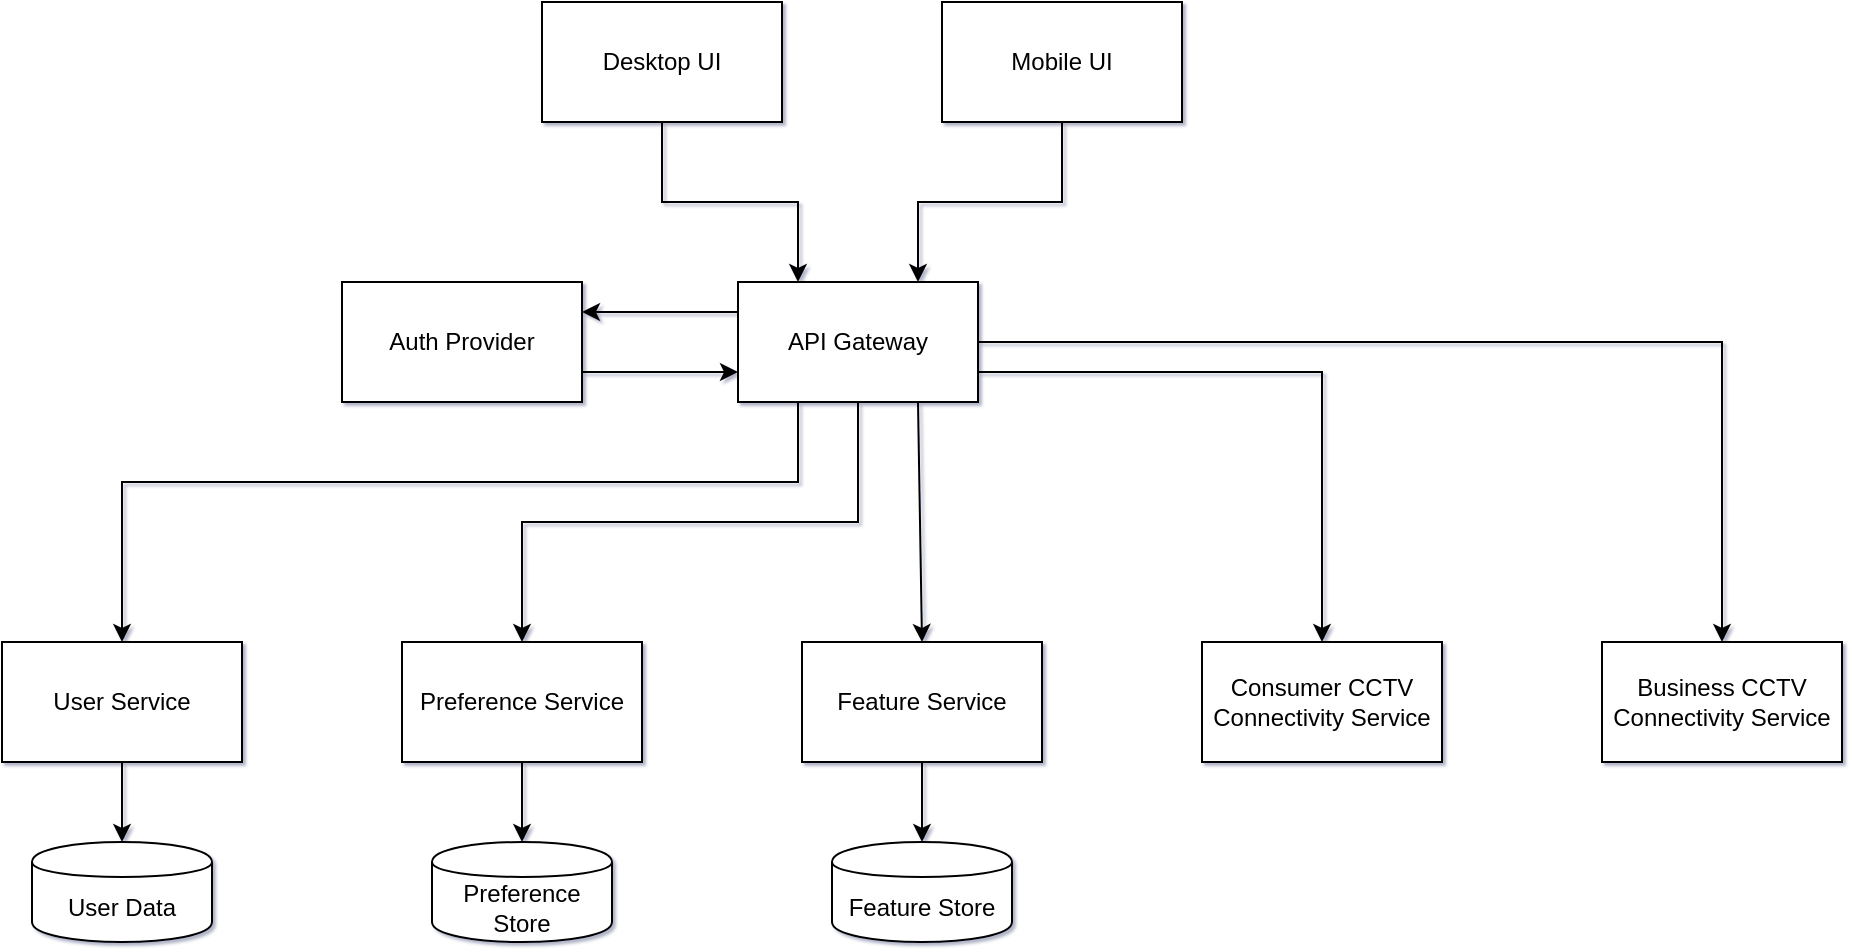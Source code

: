 <mxfile version="14.4.4" type="github" pages="2">
  <diagram id="vnQc-Ibh3bxFLK3tPflv" name="Architecture">
    <mxGraphModel dx="868" dy="492" grid="1" gridSize="10" guides="1" tooltips="1" connect="1" arrows="1" fold="1" page="1" pageScale="1" pageWidth="850" pageHeight="1100" background="none" math="0" shadow="1">
      <root>
        <mxCell id="0" />
        <mxCell id="1" parent="0" />
        <mxCell id="9rL7f96wD4QYRrFU4fa1-5" value="" style="edgeStyle=orthogonalEdgeStyle;rounded=0;orthogonalLoop=1;jettySize=auto;html=1;entryX=0.25;entryY=0;entryDx=0;entryDy=0;" edge="1" parent="1" source="9rL7f96wD4QYRrFU4fa1-1" target="9rL7f96wD4QYRrFU4fa1-4">
          <mxGeometry relative="1" as="geometry" />
        </mxCell>
        <mxCell id="9rL7f96wD4QYRrFU4fa1-1" value="Desktop UI" style="rounded=0;whiteSpace=wrap;html=1;" vertex="1" parent="1">
          <mxGeometry x="360" y="230" width="120" height="60" as="geometry" />
        </mxCell>
        <mxCell id="9rL7f96wD4QYRrFU4fa1-9" value="" style="edgeStyle=orthogonalEdgeStyle;rounded=0;orthogonalLoop=1;jettySize=auto;html=1;entryX=0.75;entryY=0;entryDx=0;entryDy=0;" edge="1" parent="1" source="9rL7f96wD4QYRrFU4fa1-2" target="9rL7f96wD4QYRrFU4fa1-4">
          <mxGeometry relative="1" as="geometry">
            <mxPoint x="620" y="370" as="targetPoint" />
          </mxGeometry>
        </mxCell>
        <mxCell id="9rL7f96wD4QYRrFU4fa1-2" value="Mobile UI" style="whiteSpace=wrap;html=1;rounded=0;" vertex="1" parent="1">
          <mxGeometry x="560" y="230" width="120" height="60" as="geometry" />
        </mxCell>
        <mxCell id="9rL7f96wD4QYRrFU4fa1-11" value="" style="edgeStyle=orthogonalEdgeStyle;rounded=0;orthogonalLoop=1;jettySize=auto;html=1;entryX=1;entryY=0.25;entryDx=0;entryDy=0;exitX=0;exitY=0.25;exitDx=0;exitDy=0;" edge="1" parent="1" source="9rL7f96wD4QYRrFU4fa1-4" target="9rL7f96wD4QYRrFU4fa1-10">
          <mxGeometry relative="1" as="geometry" />
        </mxCell>
        <mxCell id="9rL7f96wD4QYRrFU4fa1-14" value="" style="edgeStyle=orthogonalEdgeStyle;rounded=0;orthogonalLoop=1;jettySize=auto;html=1;exitX=0.25;exitY=1;exitDx=0;exitDy=0;" edge="1" parent="1" source="9rL7f96wD4QYRrFU4fa1-4" target="9rL7f96wD4QYRrFU4fa1-13">
          <mxGeometry relative="1" as="geometry">
            <Array as="points">
              <mxPoint x="488" y="470" />
              <mxPoint x="150" y="470" />
            </Array>
          </mxGeometry>
        </mxCell>
        <mxCell id="9rL7f96wD4QYRrFU4fa1-18" value="" style="edgeStyle=orthogonalEdgeStyle;rounded=0;orthogonalLoop=1;jettySize=auto;html=1;exitX=0.5;exitY=1;exitDx=0;exitDy=0;entryX=0.5;entryY=0;entryDx=0;entryDy=0;" edge="1" parent="1" source="9rL7f96wD4QYRrFU4fa1-4" target="9rL7f96wD4QYRrFU4fa1-17">
          <mxGeometry relative="1" as="geometry">
            <Array as="points">
              <mxPoint x="518" y="490" />
              <mxPoint x="350" y="490" />
            </Array>
          </mxGeometry>
        </mxCell>
        <mxCell id="9rL7f96wD4QYRrFU4fa1-4" value="API Gateway" style="whiteSpace=wrap;html=1;rounded=0;" vertex="1" parent="1">
          <mxGeometry x="458" y="370" width="120" height="60" as="geometry" />
        </mxCell>
        <mxCell id="9rL7f96wD4QYRrFU4fa1-10" value="Auth Provider" style="whiteSpace=wrap;html=1;rounded=0;" vertex="1" parent="1">
          <mxGeometry x="260" y="370" width="120" height="60" as="geometry" />
        </mxCell>
        <mxCell id="9rL7f96wD4QYRrFU4fa1-12" value="" style="endArrow=classic;html=1;exitX=1;exitY=0.75;exitDx=0;exitDy=0;entryX=0;entryY=0.75;entryDx=0;entryDy=0;" edge="1" parent="1" source="9rL7f96wD4QYRrFU4fa1-10" target="9rL7f96wD4QYRrFU4fa1-4">
          <mxGeometry width="50" height="50" relative="1" as="geometry">
            <mxPoint x="400" y="480" as="sourcePoint" />
            <mxPoint x="450" y="430" as="targetPoint" />
          </mxGeometry>
        </mxCell>
        <mxCell id="9rL7f96wD4QYRrFU4fa1-16" value="" style="edgeStyle=orthogonalEdgeStyle;rounded=0;orthogonalLoop=1;jettySize=auto;html=1;" edge="1" parent="1" source="9rL7f96wD4QYRrFU4fa1-13" target="9rL7f96wD4QYRrFU4fa1-15">
          <mxGeometry relative="1" as="geometry" />
        </mxCell>
        <mxCell id="9rL7f96wD4QYRrFU4fa1-13" value="User Service" style="whiteSpace=wrap;html=1;rounded=0;" vertex="1" parent="1">
          <mxGeometry x="90" y="550" width="120" height="60" as="geometry" />
        </mxCell>
        <mxCell id="9rL7f96wD4QYRrFU4fa1-15" value="User Data" style="shape=cylinder;whiteSpace=wrap;html=1;boundedLbl=1;backgroundOutline=1;rounded=0;" vertex="1" parent="1">
          <mxGeometry x="105" y="650" width="90" height="50" as="geometry" />
        </mxCell>
        <mxCell id="9rL7f96wD4QYRrFU4fa1-20" value="" style="edgeStyle=orthogonalEdgeStyle;rounded=0;orthogonalLoop=1;jettySize=auto;html=1;entryX=0.5;entryY=0;entryDx=0;entryDy=0;" edge="1" parent="1" source="9rL7f96wD4QYRrFU4fa1-17" target="9rL7f96wD4QYRrFU4fa1-21">
          <mxGeometry relative="1" as="geometry">
            <mxPoint x="370" y="650" as="targetPoint" />
          </mxGeometry>
        </mxCell>
        <mxCell id="9rL7f96wD4QYRrFU4fa1-17" value="Preference Service" style="whiteSpace=wrap;html=1;rounded=0;" vertex="1" parent="1">
          <mxGeometry x="290" y="550" width="120" height="60" as="geometry" />
        </mxCell>
        <mxCell id="9rL7f96wD4QYRrFU4fa1-21" value="Preference Store" style="shape=cylinder;whiteSpace=wrap;html=1;boundedLbl=1;backgroundOutline=1;rounded=0;" vertex="1" parent="1">
          <mxGeometry x="305" y="650" width="90" height="50" as="geometry" />
        </mxCell>
        <mxCell id="9rL7f96wD4QYRrFU4fa1-22" value="Feature Service" style="whiteSpace=wrap;html=1;rounded=0;" vertex="1" parent="1">
          <mxGeometry x="490" y="550" width="120" height="60" as="geometry" />
        </mxCell>
        <mxCell id="9rL7f96wD4QYRrFU4fa1-23" value="Feature Store" style="shape=cylinder;whiteSpace=wrap;html=1;boundedLbl=1;backgroundOutline=1;rounded=0;" vertex="1" parent="1">
          <mxGeometry x="505" y="650" width="90" height="50" as="geometry" />
        </mxCell>
        <mxCell id="9rL7f96wD4QYRrFU4fa1-24" value="" style="endArrow=classic;html=1;entryX=0.5;entryY=0;entryDx=0;entryDy=0;exitX=0.5;exitY=1;exitDx=0;exitDy=0;" edge="1" parent="1" source="9rL7f96wD4QYRrFU4fa1-22" target="9rL7f96wD4QYRrFU4fa1-23">
          <mxGeometry width="50" height="50" relative="1" as="geometry">
            <mxPoint x="400" y="580" as="sourcePoint" />
            <mxPoint x="450" y="530" as="targetPoint" />
          </mxGeometry>
        </mxCell>
        <mxCell id="9rL7f96wD4QYRrFU4fa1-25" value="" style="endArrow=classic;html=1;entryX=0.5;entryY=0;entryDx=0;entryDy=0;exitX=0.75;exitY=1;exitDx=0;exitDy=0;" edge="1" parent="1" source="9rL7f96wD4QYRrFU4fa1-4" target="9rL7f96wD4QYRrFU4fa1-22">
          <mxGeometry width="50" height="50" relative="1" as="geometry">
            <mxPoint x="400" y="580" as="sourcePoint" />
            <mxPoint x="450" y="530" as="targetPoint" />
            <Array as="points" />
          </mxGeometry>
        </mxCell>
        <mxCell id="9rL7f96wD4QYRrFU4fa1-26" value="Consumer CCTV Connectivity Service" style="whiteSpace=wrap;html=1;rounded=0;" vertex="1" parent="1">
          <mxGeometry x="690" y="550" width="120" height="60" as="geometry" />
        </mxCell>
        <mxCell id="9rL7f96wD4QYRrFU4fa1-27" value="" style="endArrow=classic;html=1;entryX=0.5;entryY=0;entryDx=0;entryDy=0;exitX=1;exitY=0.75;exitDx=0;exitDy=0;rounded=0;" edge="1" parent="1" source="9rL7f96wD4QYRrFU4fa1-4" target="9rL7f96wD4QYRrFU4fa1-26">
          <mxGeometry width="50" height="50" relative="1" as="geometry">
            <mxPoint x="578" y="440" as="sourcePoint" />
            <mxPoint x="670" y="520" as="targetPoint" />
            <Array as="points">
              <mxPoint x="750" y="415" />
            </Array>
          </mxGeometry>
        </mxCell>
        <mxCell id="9rL7f96wD4QYRrFU4fa1-28" value="Business CCTV Connectivity Service" style="whiteSpace=wrap;html=1;rounded=0;" vertex="1" parent="1">
          <mxGeometry x="890" y="550" width="120" height="60" as="geometry" />
        </mxCell>
        <mxCell id="9rL7f96wD4QYRrFU4fa1-29" value="" style="endArrow=classic;html=1;entryX=0.5;entryY=0;entryDx=0;entryDy=0;exitX=1;exitY=0.5;exitDx=0;exitDy=0;rounded=0;" edge="1" parent="1" source="9rL7f96wD4QYRrFU4fa1-4" target="9rL7f96wD4QYRrFU4fa1-28">
          <mxGeometry width="50" height="50" relative="1" as="geometry">
            <mxPoint x="630" y="570" as="sourcePoint" />
            <mxPoint x="680" y="520" as="targetPoint" />
            <Array as="points">
              <mxPoint x="950" y="400" />
            </Array>
          </mxGeometry>
        </mxCell>
      </root>
    </mxGraphModel>
  </diagram>
  <diagram id="49Hwc5F3oOfdhoQqVnAH" name="Monitoring">
    <mxGraphModel dx="868" dy="492" grid="1" gridSize="10" guides="1" tooltips="1" connect="1" arrows="1" fold="1" page="1" pageScale="1" pageWidth="850" pageHeight="1100" math="0" shadow="0">
      <root>
        <mxCell id="sIXcrMZDs_pwGHRsb5xM-0" />
        <mxCell id="sIXcrMZDs_pwGHRsb5xM-1" parent="sIXcrMZDs_pwGHRsb5xM-0" />
        <mxCell id="sIXcrMZDs_pwGHRsb5xM-4" value="" style="edgeStyle=orthogonalEdgeStyle;rounded=0;orthogonalLoop=1;jettySize=auto;html=1;" edge="1" parent="sIXcrMZDs_pwGHRsb5xM-1" source="sIXcrMZDs_pwGHRsb5xM-2" target="sIXcrMZDs_pwGHRsb5xM-3">
          <mxGeometry relative="1" as="geometry" />
        </mxCell>
        <mxCell id="sIXcrMZDs_pwGHRsb5xM-2" value="Prometheus" style="rounded=0;whiteSpace=wrap;html=1;" vertex="1" parent="sIXcrMZDs_pwGHRsb5xM-1">
          <mxGeometry x="160" y="210" width="120" height="60" as="geometry" />
        </mxCell>
        <mxCell id="sIXcrMZDs_pwGHRsb5xM-8" value="" style="edgeStyle=orthogonalEdgeStyle;rounded=0;orthogonalLoop=1;jettySize=auto;html=1;" edge="1" parent="sIXcrMZDs_pwGHRsb5xM-1" source="sIXcrMZDs_pwGHRsb5xM-3" target="sIXcrMZDs_pwGHRsb5xM-6">
          <mxGeometry relative="1" as="geometry" />
        </mxCell>
        <mxCell id="sIXcrMZDs_pwGHRsb5xM-3" value="Grafana" style="whiteSpace=wrap;html=1;rounded=0;" vertex="1" parent="sIXcrMZDs_pwGHRsb5xM-1">
          <mxGeometry x="360" y="210" width="120" height="60" as="geometry" />
        </mxCell>
        <mxCell id="sIXcrMZDs_pwGHRsb5xM-7" value="" style="edgeStyle=orthogonalEdgeStyle;rounded=0;orthogonalLoop=1;jettySize=auto;html=1;entryX=1;entryY=0.5;entryDx=0;entryDy=0;" edge="1" parent="sIXcrMZDs_pwGHRsb5xM-1" source="sIXcrMZDs_pwGHRsb5xM-5" target="sIXcrMZDs_pwGHRsb5xM-6">
          <mxGeometry relative="1" as="geometry" />
        </mxCell>
        <mxCell id="sIXcrMZDs_pwGHRsb5xM-5" value="Splunk/Logstash" style="rounded=0;whiteSpace=wrap;html=1;" vertex="1" parent="sIXcrMZDs_pwGHRsb5xM-1">
          <mxGeometry x="560" y="210" width="120" height="60" as="geometry" />
        </mxCell>
        <mxCell id="sIXcrMZDs_pwGHRsb5xM-6" value="Alert Service" style="whiteSpace=wrap;html=1;rounded=0;" vertex="1" parent="sIXcrMZDs_pwGHRsb5xM-1">
          <mxGeometry x="360" y="370" width="120" height="60" as="geometry" />
        </mxCell>
      </root>
    </mxGraphModel>
  </diagram>
</mxfile>
